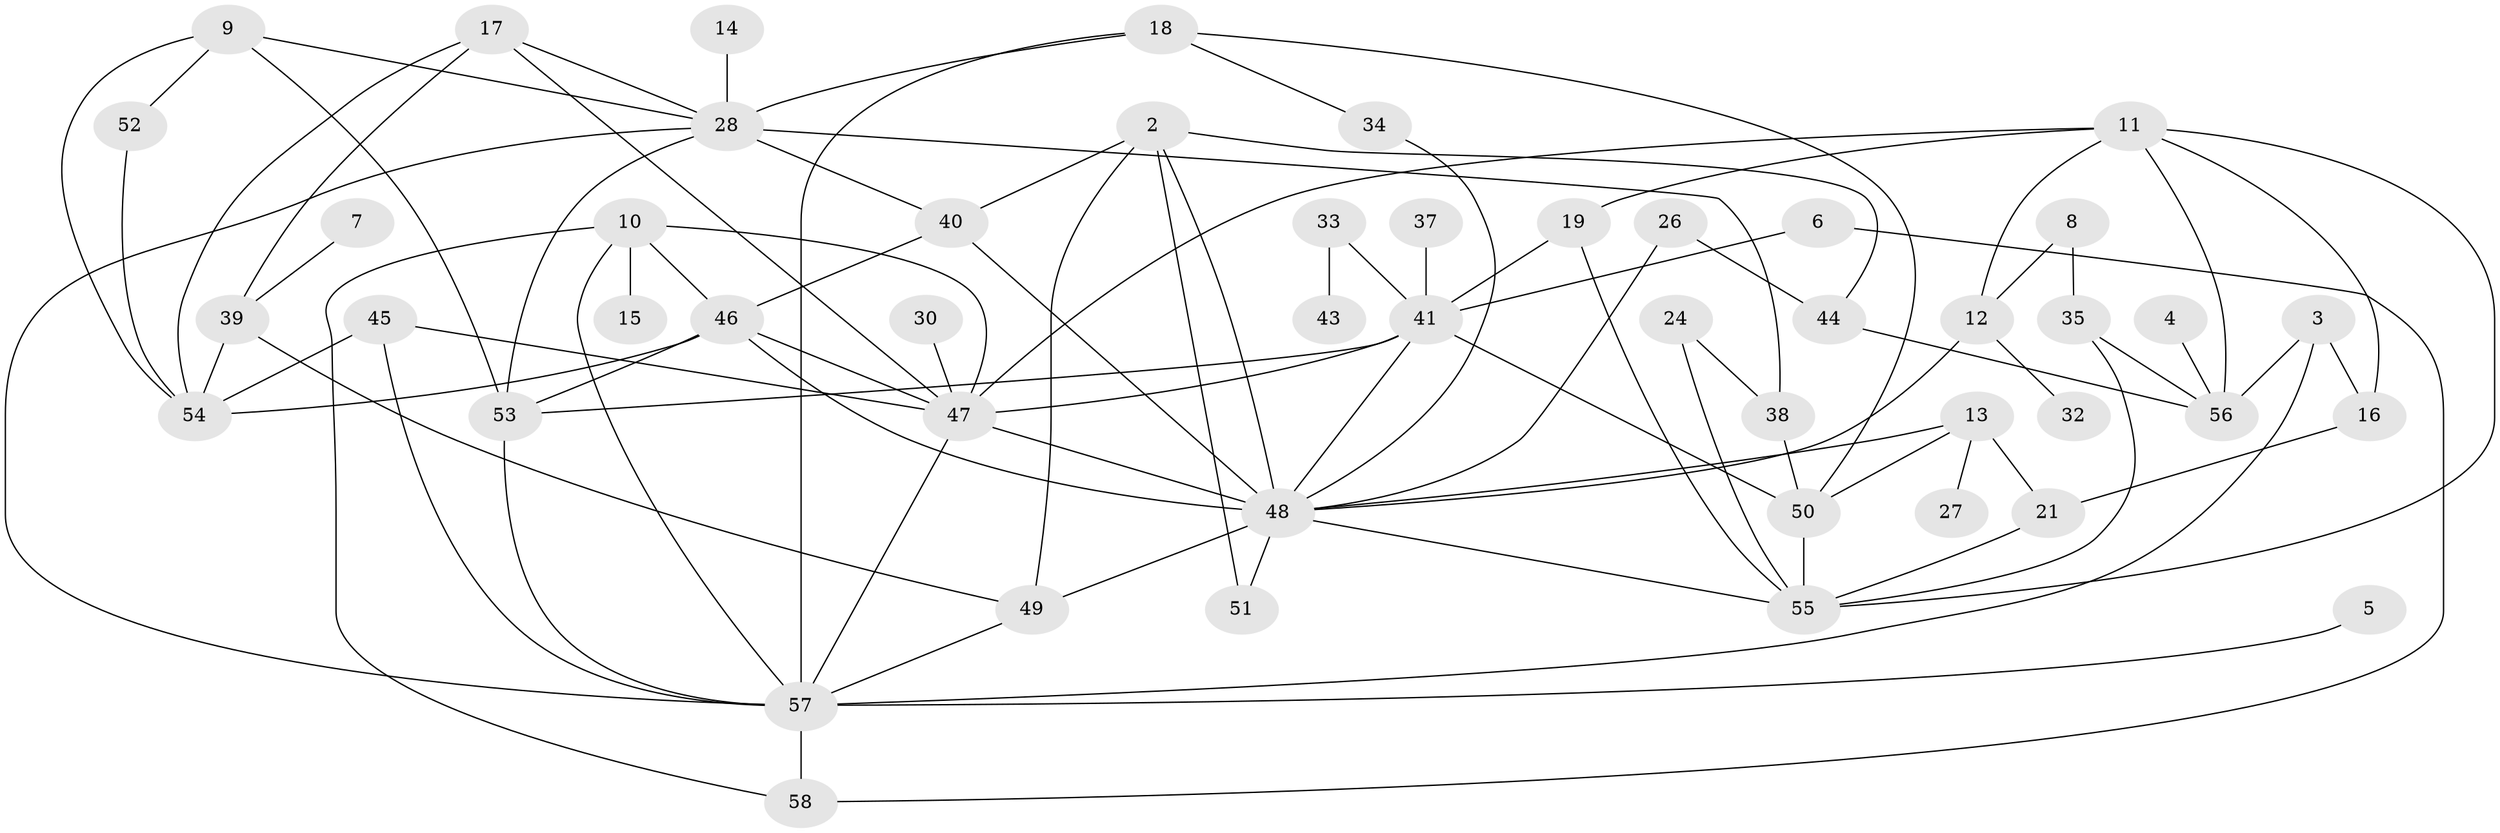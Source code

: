 // original degree distribution, {0: 0.0603448275862069, 3: 0.1810344827586207, 2: 0.28448275862068967, 5: 0.06896551724137931, 1: 0.19827586206896552, 4: 0.13793103448275862, 6: 0.0603448275862069, 8: 0.008620689655172414}
// Generated by graph-tools (version 1.1) at 2025/49/03/09/25 03:49:05]
// undirected, 49 vertices, 91 edges
graph export_dot {
graph [start="1"]
  node [color=gray90,style=filled];
  2;
  3;
  4;
  5;
  6;
  7;
  8;
  9;
  10;
  11;
  12;
  13;
  14;
  15;
  16;
  17;
  18;
  19;
  21;
  24;
  26;
  27;
  28;
  30;
  32;
  33;
  34;
  35;
  37;
  38;
  39;
  40;
  41;
  43;
  44;
  45;
  46;
  47;
  48;
  49;
  50;
  51;
  52;
  53;
  54;
  55;
  56;
  57;
  58;
  2 -- 40 [weight=1.0];
  2 -- 44 [weight=1.0];
  2 -- 48 [weight=1.0];
  2 -- 49 [weight=1.0];
  2 -- 51 [weight=1.0];
  3 -- 16 [weight=1.0];
  3 -- 56 [weight=1.0];
  3 -- 57 [weight=1.0];
  4 -- 56 [weight=1.0];
  5 -- 57 [weight=1.0];
  6 -- 41 [weight=1.0];
  6 -- 58 [weight=1.0];
  7 -- 39 [weight=1.0];
  8 -- 12 [weight=1.0];
  8 -- 35 [weight=1.0];
  9 -- 28 [weight=1.0];
  9 -- 52 [weight=1.0];
  9 -- 53 [weight=1.0];
  9 -- 54 [weight=1.0];
  10 -- 15 [weight=1.0];
  10 -- 46 [weight=1.0];
  10 -- 47 [weight=1.0];
  10 -- 57 [weight=1.0];
  10 -- 58 [weight=1.0];
  11 -- 12 [weight=1.0];
  11 -- 16 [weight=1.0];
  11 -- 19 [weight=1.0];
  11 -- 47 [weight=1.0];
  11 -- 55 [weight=1.0];
  11 -- 56 [weight=1.0];
  12 -- 32 [weight=1.0];
  12 -- 48 [weight=1.0];
  13 -- 21 [weight=1.0];
  13 -- 27 [weight=1.0];
  13 -- 48 [weight=1.0];
  13 -- 50 [weight=1.0];
  14 -- 28 [weight=1.0];
  16 -- 21 [weight=1.0];
  17 -- 28 [weight=1.0];
  17 -- 39 [weight=1.0];
  17 -- 47 [weight=1.0];
  17 -- 54 [weight=1.0];
  18 -- 28 [weight=1.0];
  18 -- 34 [weight=1.0];
  18 -- 50 [weight=1.0];
  18 -- 57 [weight=1.0];
  19 -- 41 [weight=1.0];
  19 -- 55 [weight=1.0];
  21 -- 55 [weight=1.0];
  24 -- 38 [weight=1.0];
  24 -- 55 [weight=1.0];
  26 -- 44 [weight=1.0];
  26 -- 48 [weight=1.0];
  28 -- 38 [weight=1.0];
  28 -- 40 [weight=1.0];
  28 -- 53 [weight=1.0];
  28 -- 57 [weight=1.0];
  30 -- 47 [weight=1.0];
  33 -- 41 [weight=1.0];
  33 -- 43 [weight=1.0];
  34 -- 48 [weight=1.0];
  35 -- 55 [weight=1.0];
  35 -- 56 [weight=1.0];
  37 -- 41 [weight=1.0];
  38 -- 50 [weight=1.0];
  39 -- 49 [weight=1.0];
  39 -- 54 [weight=1.0];
  40 -- 46 [weight=1.0];
  40 -- 48 [weight=1.0];
  41 -- 47 [weight=1.0];
  41 -- 48 [weight=1.0];
  41 -- 50 [weight=1.0];
  41 -- 53 [weight=1.0];
  44 -- 56 [weight=1.0];
  45 -- 47 [weight=1.0];
  45 -- 54 [weight=1.0];
  45 -- 57 [weight=1.0];
  46 -- 47 [weight=1.0];
  46 -- 48 [weight=1.0];
  46 -- 53 [weight=2.0];
  46 -- 54 [weight=1.0];
  47 -- 48 [weight=2.0];
  47 -- 57 [weight=1.0];
  48 -- 49 [weight=1.0];
  48 -- 51 [weight=1.0];
  48 -- 55 [weight=1.0];
  49 -- 57 [weight=1.0];
  50 -- 55 [weight=1.0];
  52 -- 54 [weight=1.0];
  53 -- 57 [weight=1.0];
  57 -- 58 [weight=2.0];
}
